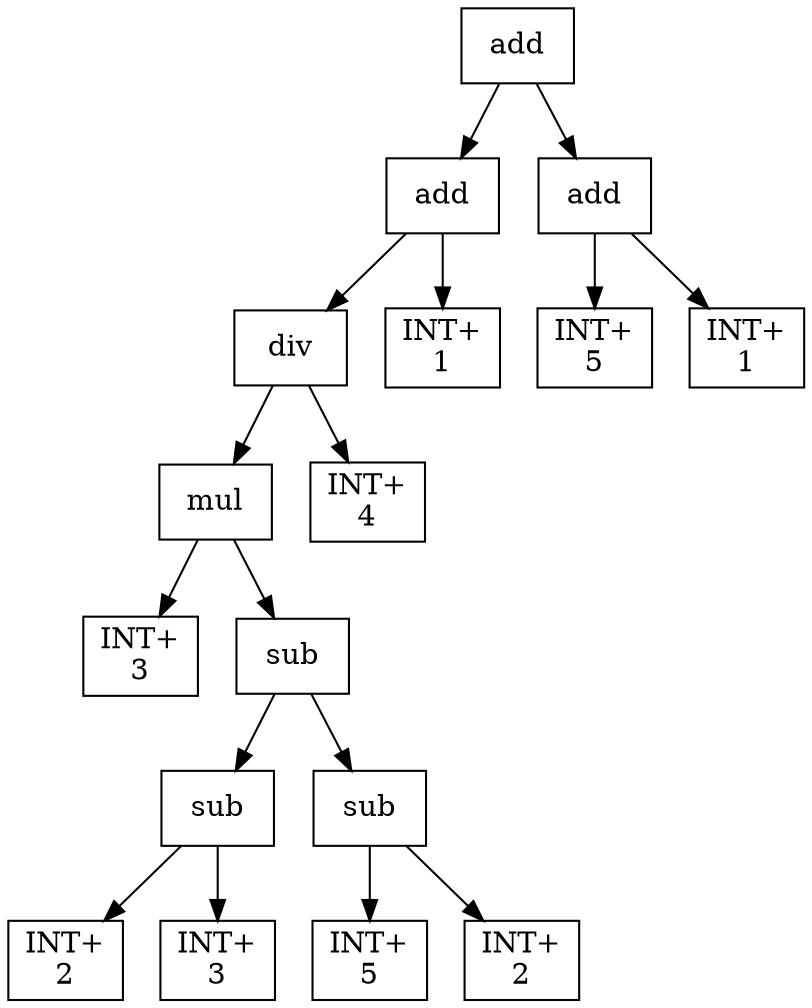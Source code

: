 digraph expr {
  node [shape=box];
  n1 [label="add"];
  n2 [label="add"];
  n3 [label="div"];
  n4 [label="mul"];
  n5 [label="INT+\n3"];
  n6 [label="sub"];
  n7 [label="sub"];
  n8 [label="INT+\n2"];
  n9 [label="INT+\n3"];
  n7 -> n8;
  n7 -> n9;
  n10 [label="sub"];
  n11 [label="INT+\n5"];
  n12 [label="INT+\n2"];
  n10 -> n11;
  n10 -> n12;
  n6 -> n7;
  n6 -> n10;
  n4 -> n5;
  n4 -> n6;
  n13 [label="INT+\n4"];
  n3 -> n4;
  n3 -> n13;
  n14 [label="INT+\n1"];
  n2 -> n3;
  n2 -> n14;
  n15 [label="add"];
  n16 [label="INT+\n5"];
  n17 [label="INT+\n1"];
  n15 -> n16;
  n15 -> n17;
  n1 -> n2;
  n1 -> n15;
}